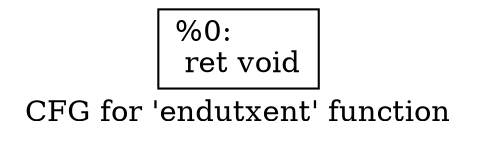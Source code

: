 digraph "CFG for 'endutxent' function" {
	label="CFG for 'endutxent' function";

	Node0x1fedb10 [shape=record,label="{%0:\l  ret void\l}"];
}
